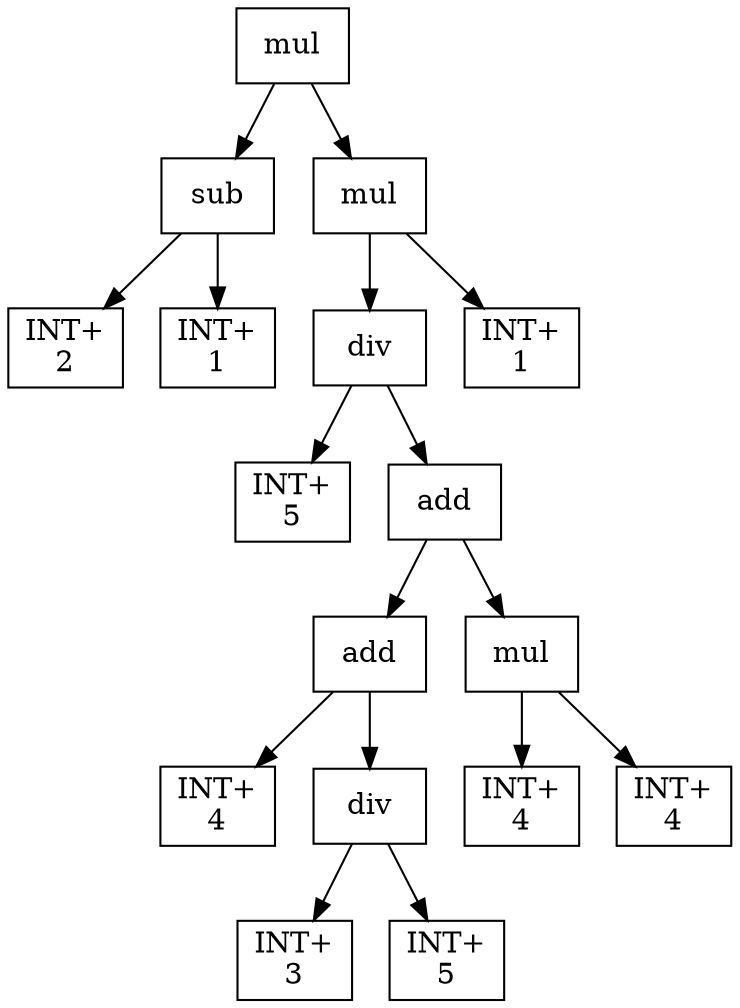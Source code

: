 digraph expr {
  node [shape=box];
  n1 [label="mul"];
  n2 [label="sub"];
  n3 [label="INT+\n2"];
  n4 [label="INT+\n1"];
  n2 -> n3;
  n2 -> n4;
  n5 [label="mul"];
  n6 [label="div"];
  n7 [label="INT+\n5"];
  n8 [label="add"];
  n9 [label="add"];
  n10 [label="INT+\n4"];
  n11 [label="div"];
  n12 [label="INT+\n3"];
  n13 [label="INT+\n5"];
  n11 -> n12;
  n11 -> n13;
  n9 -> n10;
  n9 -> n11;
  n14 [label="mul"];
  n15 [label="INT+\n4"];
  n16 [label="INT+\n4"];
  n14 -> n15;
  n14 -> n16;
  n8 -> n9;
  n8 -> n14;
  n6 -> n7;
  n6 -> n8;
  n17 [label="INT+\n1"];
  n5 -> n6;
  n5 -> n17;
  n1 -> n2;
  n1 -> n5;
}